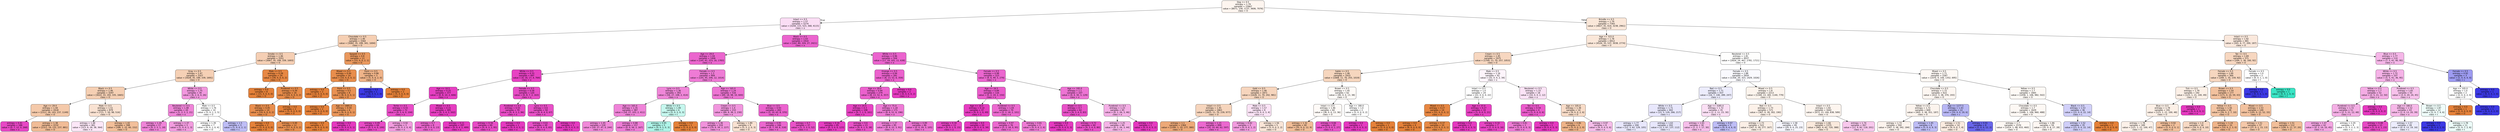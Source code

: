 digraph Tree {
node [shape=box, style="filled, rounded", color="black", fontname=helvetica] ;
edge [fontname=helvetica] ;
0 [label="Dog <= 0.5\nentropy = 1.79\nsamples = 12667\nvalue = [8071, 156, 1137, 3606, 7076]\nclass = O", fillcolor="#e5813914"] ;
1 [label="Intact <= 0.5\nentropy = 1.57\nsamples = 5274\nvalue = [3244, 115, 523, 368, 4115]\nclass = o", fillcolor="#e539c02b"] ;
0 -> 1 [labeldistance=2.5, labelangle=45, headlabel="True"] ;
2 [label="Chocolate <= 0.5\nentropy = 1.46\nsamples = 3364\nvalue = [3082, 35, 199, 341, 1694]\nclass = O", fillcolor="#e5813961"] ;
1 -> 2 ;
3 [label="Smoke <= 0.5\nentropy = 1.46\nsamples = 3351\nvalue = [3067, 35, 199, 339, 1693]\nclass = O", fillcolor="#e5813960"] ;
2 -> 3 ;
4 [label="Gray <= 0.5\nentropy = 1.47\nsamples = 3327\nvalue = [3028, 35, 199, 339, 1691]\nclass = O", fillcolor="#e581395f"] ;
3 -> 4 ;
5 [label="Black <= 0.5\nentropy = 1.46\nsamples = 3297\nvalue = [3022, 33, 193, 335, 1665]\nclass = O", fillcolor="#e5813961"] ;
4 -> 5 ;
6 [label="Age <= 29.0\nentropy = 1.44\nsamples = 2418\nvalue = [2311, 26, 143, 237, 1149]\nclass = O", fillcolor="#e581396d"] ;
5 -> 6 ;
7 [label="entropy = 0.41\nsamples = 186\nvalue = [0, 7, 12, 0, 268]\nclass = o", fillcolor="#e539c0ed"] ;
6 -> 7 ;
8 [label="entropy = 1.38\nsamples = 2232\nvalue = [2311, 19, 131, 237, 881]\nclass = O", fillcolor="#e5813987"] ;
6 -> 8 ;
9 [label="Male <= 0.5\nentropy = 1.51\nsamples = 879\nvalue = [711, 7, 50, 98, 516]\nclass = O", fillcolor="#e5813939"] ;
5 -> 9 ;
10 [label="entropy = 1.48\nsamples = 481\nvalue = [313, 6, 28, 38, 364]\nclass = o", fillcolor="#e539c01e"] ;
9 -> 10 ;
11 [label="entropy = 1.42\nsamples = 398\nvalue = [398, 1, 22, 60, 152]\nclass = O", fillcolor="#e5813982"] ;
9 -> 11 ;
12 [label="White <= 0.5\nentropy = 1.75\nsamples = 30\nvalue = [6, 2, 6, 4, 26]\nclass = o", fillcolor="#e539c086"] ;
4 -> 12 ;
13 [label="Neutered <= 0.5\nentropy = 1.48\nsamples = 20\nvalue = [1, 2, 5, 2, 21]\nclass = o", fillcolor="#e539c09d"] ;
12 -> 13 ;
14 [label="entropy = 1.29\nsamples = 17\nvalue = [0, 2, 5, 1, 18]\nclass = o", fillcolor="#e539c09e"] ;
13 -> 14 ;
15 [label="entropy = 1.37\nsamples = 3\nvalue = [1, 0, 0, 1, 3]\nclass = o", fillcolor="#e539c07f"] ;
13 -> 15 ;
16 [label="Male <= 0.5\nentropy = 1.76\nsamples = 10\nvalue = [5, 0, 1, 2, 5]\nclass = O", fillcolor="#e5813900"] ;
12 -> 16 ;
17 [label="entropy = 1.39\nsamples = 7\nvalue = [4, 0, 1, 0, 4]\nclass = O", fillcolor="#e5813900"] ;
16 -> 17 ;
18 [label="entropy = 1.5\nsamples = 3\nvalue = [1, 0, 0, 2, 1]\nclass = c", fillcolor="#3c39e555"] ;
16 -> 18 ;
19 [label="Male <= 0.5\nentropy = 0.28\nsamples = 24\nvalue = [39, 0, 0, 0, 2]\nclass = O", fillcolor="#e58139f2"] ;
3 -> 19 ;
20 [label="entropy = 0.0\nsamples = 8\nvalue = [15, 0, 0, 0, 0]\nclass = O", fillcolor="#e58139ff"] ;
19 -> 20 ;
21 [label="Purebred <= 0.5\nentropy = 0.39\nsamples = 16\nvalue = [24, 0, 0, 0, 2]\nclass = O", fillcolor="#e58139ea"] ;
19 -> 21 ;
22 [label="Black <= 0.5\nentropy = 0.45\nsamples = 14\nvalue = [19, 0, 0, 0, 2]\nclass = O", fillcolor="#e58139e4"] ;
21 -> 22 ;
23 [label="entropy = 0.0\nsamples = 2\nvalue = [2, 0, 0, 0, 0]\nclass = O", fillcolor="#e58139ff"] ;
22 -> 23 ;
24 [label="entropy = 0.49\nsamples = 12\nvalue = [17, 0, 0, 0, 2]\nclass = O", fillcolor="#e58139e1"] ;
22 -> 24 ;
25 [label="entropy = 0.0\nsamples = 2\nvalue = [5, 0, 0, 0, 0]\nclass = O", fillcolor="#e58139ff"] ;
21 -> 25 ;
26 [label="Spayed <= 0.5\nentropy = 0.8\nsamples = 13\nvalue = [15, 0, 0, 2, 1]\nclass = O", fillcolor="#e58139cf"] ;
2 -> 26 ;
27 [label="Mixed <= 0.5\nentropy = 0.44\nsamples = 10\nvalue = [10, 0, 0, 0, 1]\nclass = O", fillcolor="#e58139e6"] ;
26 -> 27 ;
28 [label="entropy = 0.0\nsamples = 2\nvalue = [2, 0, 0, 0, 0]\nclass = O", fillcolor="#e58139ff"] ;
27 -> 28 ;
29 [label="Point <= 0.5\nentropy = 0.5\nsamples = 8\nvalue = [8, 0, 0, 0, 1]\nclass = O", fillcolor="#e58139df"] ;
27 -> 29 ;
30 [label="entropy = 0.0\nsamples = 2\nvalue = [2, 0, 0, 0, 0]\nclass = O", fillcolor="#e58139ff"] ;
29 -> 30 ;
31 [label="Age <= 1885.0\nentropy = 0.59\nsamples = 6\nvalue = [6, 0, 0, 0, 1]\nclass = O", fillcolor="#e58139d4"] ;
29 -> 31 ;
32 [label="entropy = 0.0\nsamples = 5\nvalue = [6, 0, 0, 0, 0]\nclass = O", fillcolor="#e58139ff"] ;
31 -> 32 ;
33 [label="entropy = 0.0\nsamples = 1\nvalue = [0, 0, 0, 0, 1]\nclass = o", fillcolor="#e539c0ff"] ;
31 -> 33 ;
34 [label="Point <= 0.5\nentropy = 0.86\nsamples = 3\nvalue = [5, 0, 0, 2, 0]\nclass = O", fillcolor="#e5813999"] ;
26 -> 34 ;
35 [label="entropy = 0.0\nsamples = 1\nvalue = [0, 0, 0, 2, 0]\nclass = c", fillcolor="#3c39e5ff"] ;
34 -> 35 ;
36 [label="entropy = 0.0\nsamples = 2\nvalue = [5, 0, 0, 0, 0]\nclass = O", fillcolor="#e58139ff"] ;
34 -> 36 ;
37 [label="Black <= 0.5\nentropy = 1.03\nsamples = 1910\nvalue = [162, 80, 324, 27, 2421]\nclass = o", fillcolor="#e539c0c7"] ;
1 -> 37 ;
38 [label="Age <= 29.0\nentropy = 1.04\nsamples = 1406\nvalue = [145, 61, 223, 16, 1783]\nclass = o", fillcolor="#e539c0c6"] ;
37 -> 38 ;
39 [label="White <= 0.5\nentropy = 0.33\nsamples = 497\nvalue = [0, 16, 17, 4, 769]\nclass = o", fillcolor="#e539c0f3"] ;
38 -> 39 ;
40 [label="Age <= 10.5\nentropy = 0.25\nsamples = 377\nvalue = [0, 8, 10, 2, 606]\nclass = o", fillcolor="#e539c0f7"] ;
39 -> 40 ;
41 [label="Tortie <= 0.5\nentropy = 0.55\nsamples = 72\nvalue = [0, 5, 6, 0, 104]\nclass = o", fillcolor="#e539c0e5"] ;
40 -> 41 ;
42 [label="entropy = 0.49\nsamples = 69\nvalue = [0, 5, 4, 0, 100]\nclass = o", fillcolor="#e539c0e9"] ;
41 -> 42 ;
43 [label="entropy = 0.92\nsamples = 3\nvalue = [0, 0, 2, 0, 4]\nclass = o", fillcolor="#e539c07f"] ;
41 -> 43 ;
44 [label="Mixed <= 0.5\nentropy = 0.15\nsamples = 305\nvalue = [0, 3, 4, 2, 502]\nclass = o", fillcolor="#e539c0fa"] ;
40 -> 44 ;
45 [label="entropy = 0.7\nsamples = 8\nvalue = [0, 3, 0, 0, 13]\nclass = o", fillcolor="#e539c0c4"] ;
44 -> 45 ;
46 [label="entropy = 0.11\nsamples = 297\nvalue = [0, 0, 4, 2, 489]\nclass = o", fillcolor="#e539c0fc"] ;
44 -> 46 ;
47 [label="Female <= 0.5\nentropy = 0.58\nsamples = 120\nvalue = [0, 8, 7, 2, 163]\nclass = o", fillcolor="#e539c0e6"] ;
39 -> 47 ;
48 [label="Purebred <= 0.5\nentropy = 0.55\nsamples = 70\nvalue = [0, 4, 3, 2, 96]\nclass = o", fillcolor="#e539c0e8"] ;
47 -> 48 ;
49 [label="entropy = 0.56\nsamples = 69\nvalue = [0, 4, 3, 2, 95]\nclass = o", fillcolor="#e539c0e8"] ;
48 -> 49 ;
50 [label="entropy = 0.0\nsamples = 1\nvalue = [0, 0, 0, 0, 1]\nclass = o", fillcolor="#e539c0ff"] ;
48 -> 50 ;
51 [label="Lynx <= 0.5\nentropy = 0.6\nsamples = 50\nvalue = [0, 4, 4, 0, 67]\nclass = o", fillcolor="#e539c0e2"] ;
47 -> 51 ;
52 [label="entropy = 0.61\nsamples = 49\nvalue = [0, 4, 4, 0, 65]\nclass = o", fillcolor="#e539c0e1"] ;
51 -> 52 ;
53 [label="entropy = 0.0\nsamples = 1\nvalue = [0, 0, 0, 0, 2]\nclass = o", fillcolor="#e539c0ff"] ;
51 -> 53 ;
54 [label="Female <= 0.5\nentropy = 1.3\nsamples = 909\nvalue = [145, 45, 206, 12, 1014]\nclass = o", fillcolor="#e539c0a9"] ;
38 -> 54 ;
55 [label="Lynx <= 0.5\nentropy = 1.36\nsamples = 393\nvalue = [56, 27, 108, 2, 414]\nclass = o", fillcolor="#e539c09c"] ;
54 -> 55 ;
56 [label="Age <= 165.0\nentropy = 1.35\nsamples = 387\nvalue = [54, 27, 103, 2, 411]\nclass = o", fillcolor="#e539c09f"] ;
55 -> 56 ;
57 [label="entropy = 1.45\nsamples = 230\nvalue = [54, 27, 47, 0, 244]\nclass = o", fillcolor="#e539c098"] ;
56 -> 57 ;
58 [label="entropy = 0.88\nsamples = 157\nvalue = [0, 0, 56, 2, 167]\nclass = o", fillcolor="#e539c0a7"] ;
56 -> 58 ;
59 [label="White <= 0.5\nentropy = 1.49\nsamples = 6\nvalue = [2, 0, 5, 0, 3]\nclass = t", fillcolor="#39e5c549"] ;
55 -> 59 ;
60 [label="entropy = 0.95\nsamples = 5\nvalue = [0, 0, 5, 0, 3]\nclass = t", fillcolor="#39e5c566"] ;
59 -> 60 ;
61 [label="entropy = 0.0\nsamples = 1\nvalue = [2, 0, 0, 0, 0]\nclass = O", fillcolor="#e58139ff"] ;
59 -> 61 ;
62 [label="Age <= 165.0\nentropy = 1.24\nsamples = 516\nvalue = [89, 18, 98, 10, 600]\nclass = o", fillcolor="#e539c0b3"] ;
54 -> 62 ;
63 [label="Cream <= 0.5\nentropy = 1.4\nsamples = 233\nvalue = [84, 8, 36, 2, 230]\nclass = o", fillcolor="#e539c087"] ;
62 -> 63 ;
64 [label="entropy = 1.36\nsamples = 224\nvalue = [79, 6, 34, 2, 227]\nclass = o", fillcolor="#e539c08c"] ;
63 -> 64 ;
65 [label="entropy = 1.89\nsamples = 9\nvalue = [5, 2, 2, 0, 3]\nclass = O", fillcolor="#e5813939"] ;
63 -> 65 ;
66 [label="Blue <= 0.5\nentropy = 0.93\nsamples = 283\nvalue = [5, 10, 62, 8, 370]\nclass = o", fillcolor="#e539c0c8"] ;
62 -> 66 ;
67 [label="entropy = 0.95\nsamples = 246\nvalue = [4, 7, 59, 8, 318]\nclass = o", fillcolor="#e539c0c4"] ;
66 -> 67 ;
68 [label="entropy = 0.7\nsamples = 37\nvalue = [1, 3, 3, 0, 52]\nclass = o", fillcolor="#e539c0df"] ;
66 -> 68 ;
69 [label="White <= 0.5\nentropy = 0.96\nsamples = 504\nvalue = [17, 19, 101, 11, 638]\nclass = o", fillcolor="#e539c0c8"] ;
37 -> 69 ;
70 [label="Orange <= 0.5\nentropy = 0.94\nsamples = 281\nvalue = [8, 13, 52, 6, 359]\nclass = o", fillcolor="#e539c0cb"] ;
69 -> 70 ;
71 [label="Age <= 29.0\nentropy = 0.94\nsamples = 279\nvalue = [8, 13, 52, 6, 357]\nclass = o", fillcolor="#e539c0cb"] ;
70 -> 71 ;
72 [label="Age <= 24.5\nentropy = 0.3\nsamples = 108\nvalue = [0, 7, 1, 0, 161]\nclass = o", fillcolor="#e539c0f2"] ;
71 -> 72 ;
73 [label="entropy = 0.16\nsamples = 85\nvalue = [0, 3, 0, 0, 123]\nclass = o", fillcolor="#e539c0f9"] ;
72 -> 73 ;
74 [label="entropy = 0.6\nsamples = 23\nvalue = [0, 4, 1, 0, 38]\nclass = o", fillcolor="#e539c0de"] ;
72 -> 74 ;
75 [label="Age <= 75.0\nentropy = 1.18\nsamples = 171\nvalue = [8, 6, 51, 6, 196]\nclass = o", fillcolor="#e539c0ab"] ;
71 -> 75 ;
76 [label="entropy = 1.37\nsamples = 85\nvalue = [8, 6, 22, 3, 91]\nclass = o", fillcolor="#e539c0a3"] ;
75 -> 76 ;
77 [label="entropy = 0.89\nsamples = 86\nvalue = [0, 0, 29, 3, 105]\nclass = o", fillcolor="#e539c0b3"] ;
75 -> 77 ;
78 [label="entropy = 0.0\nsamples = 2\nvalue = [0, 0, 0, 0, 2]\nclass = o", fillcolor="#e539c0ff"] ;
70 -> 78 ;
79 [label="Female <= 0.5\nentropy = 0.98\nsamples = 223\nvalue = [9, 6, 49, 5, 279]\nclass = o", fillcolor="#e539c0c4"] ;
69 -> 79 ;
80 [label="Age <= 24.5\nentropy = 0.84\nsamples = 116\nvalue = [5, 2, 19, 2, 150]\nclass = o", fillcolor="#e539c0d2"] ;
79 -> 80 ;
81 [label="Age <= 10.5\nentropy = 0.14\nsamples = 37\nvalue = [0, 0, 1, 0, 49]\nclass = o", fillcolor="#e539c0fa"] ;
80 -> 81 ;
82 [label="entropy = 0.34\nsamples = 13\nvalue = [0, 0, 1, 0, 15]\nclass = o", fillcolor="#e539c0ee"] ;
81 -> 82 ;
83 [label="entropy = 0.0\nsamples = 24\nvalue = [0, 0, 0, 0, 34]\nclass = o", fillcolor="#e539c0ff"] ;
81 -> 83 ;
84 [label="Purebred <= 0.5\nentropy = 1.04\nsamples = 79\nvalue = [5, 2, 18, 2, 101]\nclass = o", fillcolor="#e539c0c0"] ;
80 -> 84 ;
85 [label="entropy = 0.97\nsamples = 76\nvalue = [5, 2, 18, 0, 95]\nclass = o", fillcolor="#e539c0c0"] ;
84 -> 85 ;
86 [label="entropy = 0.81\nsamples = 3\nvalue = [0, 0, 0, 2, 6]\nclass = o", fillcolor="#e539c0aa"] ;
84 -> 86 ;
87 [label="Age <= 195.0\nentropy = 1.1\nsamples = 107\nvalue = [4, 4, 30, 3, 129]\nclass = o", fillcolor="#e539c0b4"] ;
79 -> 87 ;
88 [label="Mixed <= 0.5\nentropy = 0.7\nsamples = 62\nvalue = [4, 3, 4, 0, 83]\nclass = o", fillcolor="#e539c0e0"] ;
87 -> 88 ;
89 [label="entropy = 0.0\nsamples = 2\nvalue = [0, 0, 0, 0, 3]\nclass = o", fillcolor="#e539c0ff"] ;
88 -> 89 ;
90 [label="entropy = 0.72\nsamples = 60\nvalue = [4, 3, 4, 0, 80]\nclass = o", fillcolor="#e539c0df"] ;
88 -> 90 ;
91 [label="Purebred <= 0.5\nentropy = 1.23\nsamples = 45\nvalue = [0, 1, 26, 3, 46]\nclass = o", fillcolor="#e539c066"] ;
87 -> 91 ;
92 [label="entropy = 1.25\nsamples = 44\nvalue = [0, 1, 26, 3, 44]\nclass = o", fillcolor="#e539c060"] ;
91 -> 92 ;
93 [label="entropy = 0.0\nsamples = 1\nvalue = [0, 0, 0, 0, 2]\nclass = o", fillcolor="#e539c0ff"] ;
91 -> 93 ;
94 [label="Brindle <= 0.5\nentropy = 1.79\nsamples = 7393\nvalue = [4827, 41, 614, 3238, 2961]\nclass = O", fillcolor="#e5813930"] ;
0 -> 94 [labeldistance=2.5, labelangle=-45, headlabel="False"] ;
95 [label="Age <= 315.0\nentropy = 1.78\nsamples = 6912\nvalue = [4526, 35, 537, 3038, 2774]\nclass = O", fillcolor="#e5813930"] ;
94 -> 95 ;
96 [label="Cream <= 0.5\nentropy = 1.45\nsamples = 1975\nvalue = [1700, 11, 70, 257, 1053]\nclass = O", fillcolor="#e5813951"] ;
95 -> 96 ;
97 [label="Sable <= 0.5\nentropy = 1.46\nsamples = 1933\nvalue = [1668, 11, 70, 255, 1019]\nclass = O", fillcolor="#e5813953"] ;
96 -> 97 ;
98 [label="Gold <= 0.5\nentropy = 1.46\nsamples = 1871\nvalue = [1628, 11, 70, 242, 981]\nclass = O", fillcolor="#e5813955"] ;
97 -> 98 ;
99 [label="Intact <= 0.5\nentropy = 1.45\nsamples = 1863\nvalue = [1625, 11, 70, 239, 977]\nclass = O", fillcolor="#e5813955"] ;
98 -> 99 ;
100 [label="entropy = 1.1\nsamples = 1364\nvalue = [1590, 1, 10, 177, 380]\nclass = O", fillcolor="#e58139ae"] ;
99 -> 100 ;
101 [label="entropy = 1.15\nsamples = 499\nvalue = [35, 10, 60, 62, 597]\nclass = o", fillcolor="#e539c0c2"] ;
99 -> 101 ;
102 [label="Male <= 0.5\nentropy = 1.57\nsamples = 8\nvalue = [3, 0, 0, 3, 4]\nclass = o", fillcolor="#e539c024"] ;
98 -> 102 ;
103 [label="entropy = 0.92\nsamples = 3\nvalue = [0, 0, 0, 1, 2]\nclass = o", fillcolor="#e539c07f"] ;
102 -> 103 ;
104 [label="entropy = 1.56\nsamples = 5\nvalue = [3, 0, 0, 2, 2]\nclass = O", fillcolor="#e5813933"] ;
102 -> 104 ;
105 [label="Brown <= 0.5\nentropy = 1.45\nsamples = 62\nvalue = [40, 0, 0, 13, 38]\nclass = O", fillcolor="#e581390a"] ;
97 -> 105 ;
106 [label="Intact <= 0.5\nentropy = 1.46\nsamples = 60\nvalue = [38, 0, 0, 13, 36]\nclass = O", fillcolor="#e581390a"] ;
105 -> 106 ;
107 [label="entropy = 1.32\nsamples = 40\nvalue = [35, 0, 0, 12, 9]\nclass = O", fillcolor="#e5813985"] ;
106 -> 107 ;
108 [label="entropy = 0.66\nsamples = 20\nvalue = [3, 0, 0, 1, 27]\nclass = o", fillcolor="#e539c0db"] ;
106 -> 108 ;
109 [label="Age <= 180.0\nentropy = 1.0\nsamples = 2\nvalue = [2, 0, 0, 0, 2]\nclass = O", fillcolor="#e5813900"] ;
105 -> 109 ;
110 [label="entropy = 0.0\nsamples = 1\nvalue = [0, 0, 0, 0, 2]\nclass = o", fillcolor="#e539c0ff"] ;
109 -> 110 ;
111 [label="entropy = 0.0\nsamples = 1\nvalue = [2, 0, 0, 0, 0]\nclass = O", fillcolor="#e58139ff"] ;
109 -> 111 ;
112 [label="Male <= 0.5\nentropy = 1.16\nsamples = 42\nvalue = [32, 0, 0, 2, 34]\nclass = o", fillcolor="#e539c00e"] ;
96 -> 112 ;
113 [label="Intact <= 0.5\nentropy = 1.0\nsamples = 24\nvalue = [22, 0, 0, 0, 22]\nclass = O", fillcolor="#e5813900"] ;
112 -> 113 ;
114 [label="Mixed <= 0.5\nentropy = 0.27\nsamples = 14\nvalue = [21, 0, 0, 0, 1]\nclass = O", fillcolor="#e58139f3"] ;
113 -> 114 ;
115 [label="entropy = 0.0\nsamples = 4\nvalue = [8, 0, 0, 0, 0]\nclass = O", fillcolor="#e58139ff"] ;
114 -> 115 ;
116 [label="entropy = 0.37\nsamples = 10\nvalue = [13, 0, 0, 0, 1]\nclass = O", fillcolor="#e58139eb"] ;
114 -> 116 ;
117 [label="Age <= 37.0\nentropy = 0.27\nsamples = 10\nvalue = [1, 0, 0, 0, 21]\nclass = o", fillcolor="#e539c0f3"] ;
113 -> 117 ;
118 [label="entropy = 0.0\nsamples = 3\nvalue = [0, 0, 0, 0, 5]\nclass = o", fillcolor="#e539c0ff"] ;
117 -> 118 ;
119 [label="entropy = 0.32\nsamples = 7\nvalue = [1, 0, 0, 0, 16]\nclass = o", fillcolor="#e539c0ef"] ;
117 -> 119 ;
120 [label="Neutered <= 0.5\nentropy = 1.33\nsamples = 18\nvalue = [10, 0, 0, 2, 12]\nclass = o", fillcolor="#e539c024"] ;
112 -> 120 ;
121 [label="Tan <= 0.5\nentropy = 0.59\nsamples = 4\nvalue = [1, 0, 0, 0, 6]\nclass = o", fillcolor="#e539c0d4"] ;
120 -> 121 ;
122 [label="entropy = 0.81\nsamples = 3\nvalue = [1, 0, 0, 0, 3]\nclass = o", fillcolor="#e539c0aa"] ;
121 -> 122 ;
123 [label="entropy = 0.0\nsamples = 1\nvalue = [0, 0, 0, 0, 3]\nclass = o", fillcolor="#e539c0ff"] ;
121 -> 123 ;
124 [label="Age <= 105.0\nentropy = 1.38\nsamples = 14\nvalue = [9, 0, 0, 2, 6]\nclass = O", fillcolor="#e5813946"] ;
120 -> 124 ;
125 [label="entropy = 0.86\nsamples = 6\nvalue = [5, 0, 0, 2, 0]\nclass = O", fillcolor="#e5813999"] ;
124 -> 125 ;
126 [label="entropy = 0.97\nsamples = 8\nvalue = [4, 0, 0, 0, 6]\nclass = o", fillcolor="#e539c055"] ;
124 -> 126 ;
127 [label="Neutered <= 0.5\nentropy = 1.81\nsamples = 4937\nvalue = [2826, 24, 467, 2781, 1721]\nclass = O", fillcolor="#e5813902"] ;
95 -> 127 ;
128 [label="Female <= 0.5\nentropy = 1.88\nsamples = 2650\nvalue = [1356, 20, 323, 1429, 1026]\nclass = c", fillcolor="#3c39e507"] ;
127 -> 128 ;
129 [label="Red <= 0.5\nentropy = 1.71\nsamples = 437\nvalue = [16, 7, 140, 289, 247]\nclass = c", fillcolor="#3c39e518"] ;
128 -> 129 ;
130 [label="White <= 0.5\nentropy = 1.71\nsamples = 402\nvalue = [15, 5, 129, 266, 217]\nclass = c", fillcolor="#3c39e51e"] ;
129 -> 130 ;
131 [label="entropy = 1.77\nsamples = 200\nvalue = [12, 3, 62, 129, 105]\nclass = c", fillcolor="#3c39e51e"] ;
130 -> 131 ;
132 [label="entropy = 1.63\nsamples = 202\nvalue = [3, 2, 67, 137, 112]\nclass = c", fillcolor="#3c39e51f"] ;
130 -> 132 ;
133 [label="Age <= 3285.0\nentropy = 1.72\nsamples = 35\nvalue = [1, 2, 11, 23, 30]\nclass = o", fillcolor="#e539c029"] ;
129 -> 133 ;
134 [label="entropy = 1.65\nsamples = 30\nvalue = [1, 2, 7, 17, 30]\nclass = o", fillcolor="#e539c053"] ;
133 -> 134 ;
135 [label="entropy = 0.97\nsamples = 5\nvalue = [0, 0, 4, 6, 0]\nclass = c", fillcolor="#3c39e555"] ;
133 -> 135 ;
136 [label="Mixed <= 0.5\nentropy = 1.8\nsamples = 2213\nvalue = [1340, 13, 183, 1140, 779]\nclass = O", fillcolor="#e5813916"] ;
128 -> 136 ;
137 [label="Red <= 0.5\nentropy = 1.73\nsamples = 571\nvalue = [367, 0, 39, 302, 190]\nclass = O", fillcolor="#e581391c"] ;
136 -> 137 ;
138 [label="entropy = 1.73\nsamples = 522\nvalue = [347, 0, 39, 277, 167]\nclass = O", fillcolor="#e5813920"] ;
137 -> 138 ;
139 [label="entropy = 1.58\nsamples = 49\nvalue = [20, 0, 0, 25, 23]\nclass = c", fillcolor="#3c39e50b"] ;
137 -> 139 ;
140 [label="Intact <= 0.5\nentropy = 1.82\nsamples = 1642\nvalue = [973, 13, 144, 838, 589]\nclass = O", fillcolor="#e5813914"] ;
136 -> 140 ;
141 [label="entropy = 1.66\nsamples = 1375\nvalue = [962, 4, 62, 720, 388]\nclass = O", fillcolor="#e581392c"] ;
140 -> 141 ;
142 [label="entropy = 1.74\nsamples = 267\nvalue = [11, 9, 82, 118, 201]\nclass = o", fillcolor="#e539c046"] ;
140 -> 142 ;
143 [label="Mixed <= 0.5\nentropy = 1.71\nsamples = 2287\nvalue = [1470, 4, 144, 1352, 695]\nclass = O", fillcolor="#e581390d"] ;
127 -> 143 ;
144 [label="Chocolate <= 0.5\nentropy = 1.72\nsamples = 622\nvalue = [412, 3, 38, 370, 193]\nclass = O", fillcolor="#e5813911"] ;
143 -> 144 ;
145 [label="Yellow <= 0.5\nentropy = 1.72\nsamples = 600\nvalue = [402, 3, 38, 351, 187]\nclass = O", fillcolor="#e5813915"] ;
144 -> 145 ;
146 [label="entropy = 1.72\nsamples = 592\nvalue = [397, 3, 38, 342, 184]\nclass = O", fillcolor="#e5813917"] ;
145 -> 146 ;
147 [label="entropy = 1.45\nsamples = 8\nvalue = [5, 0, 0, 9, 3]\nclass = c", fillcolor="#3c39e555"] ;
145 -> 147 ;
148 [label="Age <= 1277.5\nentropy = 1.43\nsamples = 22\nvalue = [10, 0, 0, 19, 6]\nclass = c", fillcolor="#3c39e55c"] ;
144 -> 148 ;
149 [label="entropy = 1.51\nsamples = 14\nvalue = [9, 0, 0, 7, 4]\nclass = O", fillcolor="#e5813927"] ;
148 -> 149 ;
150 [label="entropy = 0.91\nsamples = 8\nvalue = [1, 0, 0, 12, 2]\nclass = c", fillcolor="#3c39e5c4"] ;
148 -> 150 ;
151 [label="Yellow <= 0.5\nentropy = 1.7\nsamples = 1665\nvalue = [1058, 1, 106, 982, 502]\nclass = O", fillcolor="#e581390c"] ;
143 -> 151 ;
152 [label="Chocolate <= 0.5\nentropy = 1.7\nsamples = 1629\nvalue = [1046, 1, 106, 960, 488]\nclass = O", fillcolor="#e581390d"] ;
151 -> 152 ;
153 [label="entropy = 1.7\nsamples = 1570\nvalue = [1014, 1, 98, 933, 460]\nclass = O", fillcolor="#e581390d"] ;
152 -> 153 ;
154 [label="entropy = 1.86\nsamples = 59\nvalue = [32, 0, 8, 27, 28]\nclass = O", fillcolor="#e581390f"] ;
152 -> 154 ;
155 [label="Black <= 0.5\nentropy = 1.53\nsamples = 36\nvalue = [12, 0, 0, 22, 14]\nclass = c", fillcolor="#3c39e53c"] ;
151 -> 155 ;
156 [label="entropy = 1.52\nsamples = 35\nvalue = [11, 0, 0, 22, 14]\nclass = c", fillcolor="#3c39e53e"] ;
155 -> 156 ;
157 [label="entropy = 0.0\nsamples = 1\nvalue = [1, 0, 0, 0, 0]\nclass = O", fillcolor="#e58139ff"] ;
155 -> 157 ;
158 [label="Intact <= 0.5\nentropy = 1.92\nsamples = 481\nvalue = [301, 6, 77, 200, 187]\nclass = O", fillcolor="#e581392d"] ;
94 -> 158 ;
159 [label="Tan <= 0.5\nentropy = 1.69\nsamples = 371\nvalue = [294, 1, 36, 160, 92]\nclass = O", fillcolor="#e5813951"] ;
158 -> 159 ;
160 [label="Female <= 0.5\nentropy = 1.69\nsamples = 369\nvalue = [294, 1, 35, 159, 92]\nclass = O", fillcolor="#e5813952"] ;
159 -> 160 ;
161 [label="Tick <= 0.5\nentropy = 1.79\nsamples = 192\nvalue = [123, 1, 21, 100, 49]\nclass = O", fillcolor="#e581391e"] ;
160 -> 161 ;
162 [label="Blue <= 0.5\nentropy = 1.78\nsamples = 191\nvalue = [123, 1, 21, 100, 48]\nclass = O", fillcolor="#e581391e"] ;
161 -> 162 ;
163 [label="entropy = 1.78\nsamples = 189\nvalue = [121, 1, 21, 100, 47]\nclass = O", fillcolor="#e581391c"] ;
162 -> 163 ;
164 [label="entropy = 0.92\nsamples = 2\nvalue = [2, 0, 0, 0, 1]\nclass = O", fillcolor="#e581397f"] ;
162 -> 164 ;
165 [label="entropy = 0.0\nsamples = 1\nvalue = [0, 0, 0, 0, 1]\nclass = o", fillcolor="#e539c0ff"] ;
161 -> 165 ;
166 [label="Brown <= 0.5\nentropy = 1.54\nsamples = 177\nvalue = [171, 0, 14, 59, 43]\nclass = O", fillcolor="#e581397d"] ;
160 -> 166 ;
167 [label="Yellow <= 0.5\nentropy = 1.56\nsamples = 28\nvalue = [26, 0, 2, 7, 10]\nclass = O", fillcolor="#e5813975"] ;
166 -> 167 ;
168 [label="entropy = 1.4\nsamples = 18\nvalue = [16, 0, 0, 4, 10]\nclass = O", fillcolor="#e581394c"] ;
167 -> 168 ;
169 [label="entropy = 1.24\nsamples = 10\nvalue = [10, 0, 2, 3, 0]\nclass = O", fillcolor="#e5813995"] ;
167 -> 169 ;
170 [label="Mixed <= 0.5\nentropy = 1.53\nsamples = 149\nvalue = [145, 0, 12, 52, 33]\nclass = O", fillcolor="#e581397d"] ;
166 -> 170 ;
171 [label="entropy = 1.51\nsamples = 37\nvalue = [37, 0, 1, 15, 13]\nclass = O", fillcolor="#e581396e"] ;
170 -> 171 ;
172 [label="entropy = 1.51\nsamples = 112\nvalue = [108, 0, 11, 37, 20]\nclass = O", fillcolor="#e5813982"] ;
170 -> 172 ;
173 [label="Female <= 0.5\nentropy = 1.0\nsamples = 2\nvalue = [0, 0, 1, 1, 0]\nclass = t", fillcolor="#39e5c500"] ;
159 -> 173 ;
174 [label="entropy = 0.0\nsamples = 1\nvalue = [0, 0, 0, 1, 0]\nclass = c", fillcolor="#3c39e5ff"] ;
173 -> 174 ;
175 [label="entropy = 0.0\nsamples = 1\nvalue = [0, 0, 1, 0, 0]\nclass = t", fillcolor="#39e5c5ff"] ;
173 -> 175 ;
176 [label="Blue <= 0.5\nentropy = 1.77\nsamples = 110\nvalue = [7, 5, 41, 40, 95]\nclass = o", fillcolor="#e539c05e"] ;
158 -> 176 ;
177 [label="White <= 0.5\nentropy = 1.72\nsamples = 107\nvalue = [5, 5, 41, 36, 95]\nclass = o", fillcolor="#e539c062"] ;
176 -> 177 ;
178 [label="Yellow <= 0.5\nentropy = 1.7\nsamples = 52\nvalue = [2, 5, 21, 12, 50]\nclass = o", fillcolor="#e539c06b"] ;
177 -> 178 ;
179 [label="Purebred <= 0.5\nentropy = 1.72\nsamples = 51\nvalue = [2, 5, 21, 12, 48]\nclass = o", fillcolor="#e539c067"] ;
178 -> 179 ;
180 [label="entropy = 1.47\nsamples = 42\nvalue = [0, 2, 19, 10, 45]\nclass = o", fillcolor="#e539c074"] ;
179 -> 180 ;
181 [label="entropy = 2.29\nsamples = 9\nvalue = [2, 3, 2, 2, 3]\nclass = u", fillcolor="#7be53900"] ;
179 -> 181 ;
182 [label="entropy = 0.0\nsamples = 1\nvalue = [0, 0, 0, 0, 2]\nclass = o", fillcolor="#e539c0ff"] ;
178 -> 182 ;
183 [label="Purebred <= 0.5\nentropy = 1.65\nsamples = 55\nvalue = [3, 0, 20, 24, 45]\nclass = o", fillcolor="#e539c04f"] ;
177 -> 183 ;
184 [label="Age <= 180.0\nentropy = 1.52\nsamples = 43\nvalue = [1, 0, 13, 20, 39]\nclass = o", fillcolor="#e539c05b"] ;
183 -> 184 ;
185 [label="entropy = 0.48\nsamples = 15\nvalue = [1, 0, 0, 1, 23]\nclass = o", fillcolor="#e539c0ea"] ;
184 -> 185 ;
186 [label="entropy = 1.57\nsamples = 28\nvalue = [0, 0, 13, 19, 16]\nclass = c", fillcolor="#3c39e518"] ;
184 -> 186 ;
187 [label="Brown <= 0.5\nentropy = 1.87\nsamples = 12\nvalue = [2, 0, 7, 4, 6]\nclass = t", fillcolor="#39e5c514"] ;
183 -> 187 ;
188 [label="entropy = 0.0\nsamples = 1\nvalue = [0, 0, 0, 2, 0]\nclass = c", fillcolor="#3c39e5ff"] ;
187 -> 188 ;
189 [label="entropy = 1.78\nsamples = 11\nvalue = [2, 0, 7, 2, 6]\nclass = t", fillcolor="#39e5c517"] ;
187 -> 189 ;
190 [label="Female <= 0.5\nentropy = 0.92\nsamples = 3\nvalue = [2, 0, 0, 4, 0]\nclass = c", fillcolor="#3c39e57f"] ;
176 -> 190 ;
191 [label="Age <= 105.0\nentropy = 1.0\nsamples = 2\nvalue = [2, 0, 0, 2, 0]\nclass = O", fillcolor="#e5813900"] ;
190 -> 191 ;
192 [label="entropy = 0.0\nsamples = 1\nvalue = [2, 0, 0, 0, 0]\nclass = O", fillcolor="#e58139ff"] ;
191 -> 192 ;
193 [label="entropy = 0.0\nsamples = 1\nvalue = [0, 0, 0, 2, 0]\nclass = c", fillcolor="#3c39e5ff"] ;
191 -> 193 ;
194 [label="entropy = 0.0\nsamples = 1\nvalue = [0, 0, 0, 2, 0]\nclass = c", fillcolor="#3c39e5ff"] ;
190 -> 194 ;
}